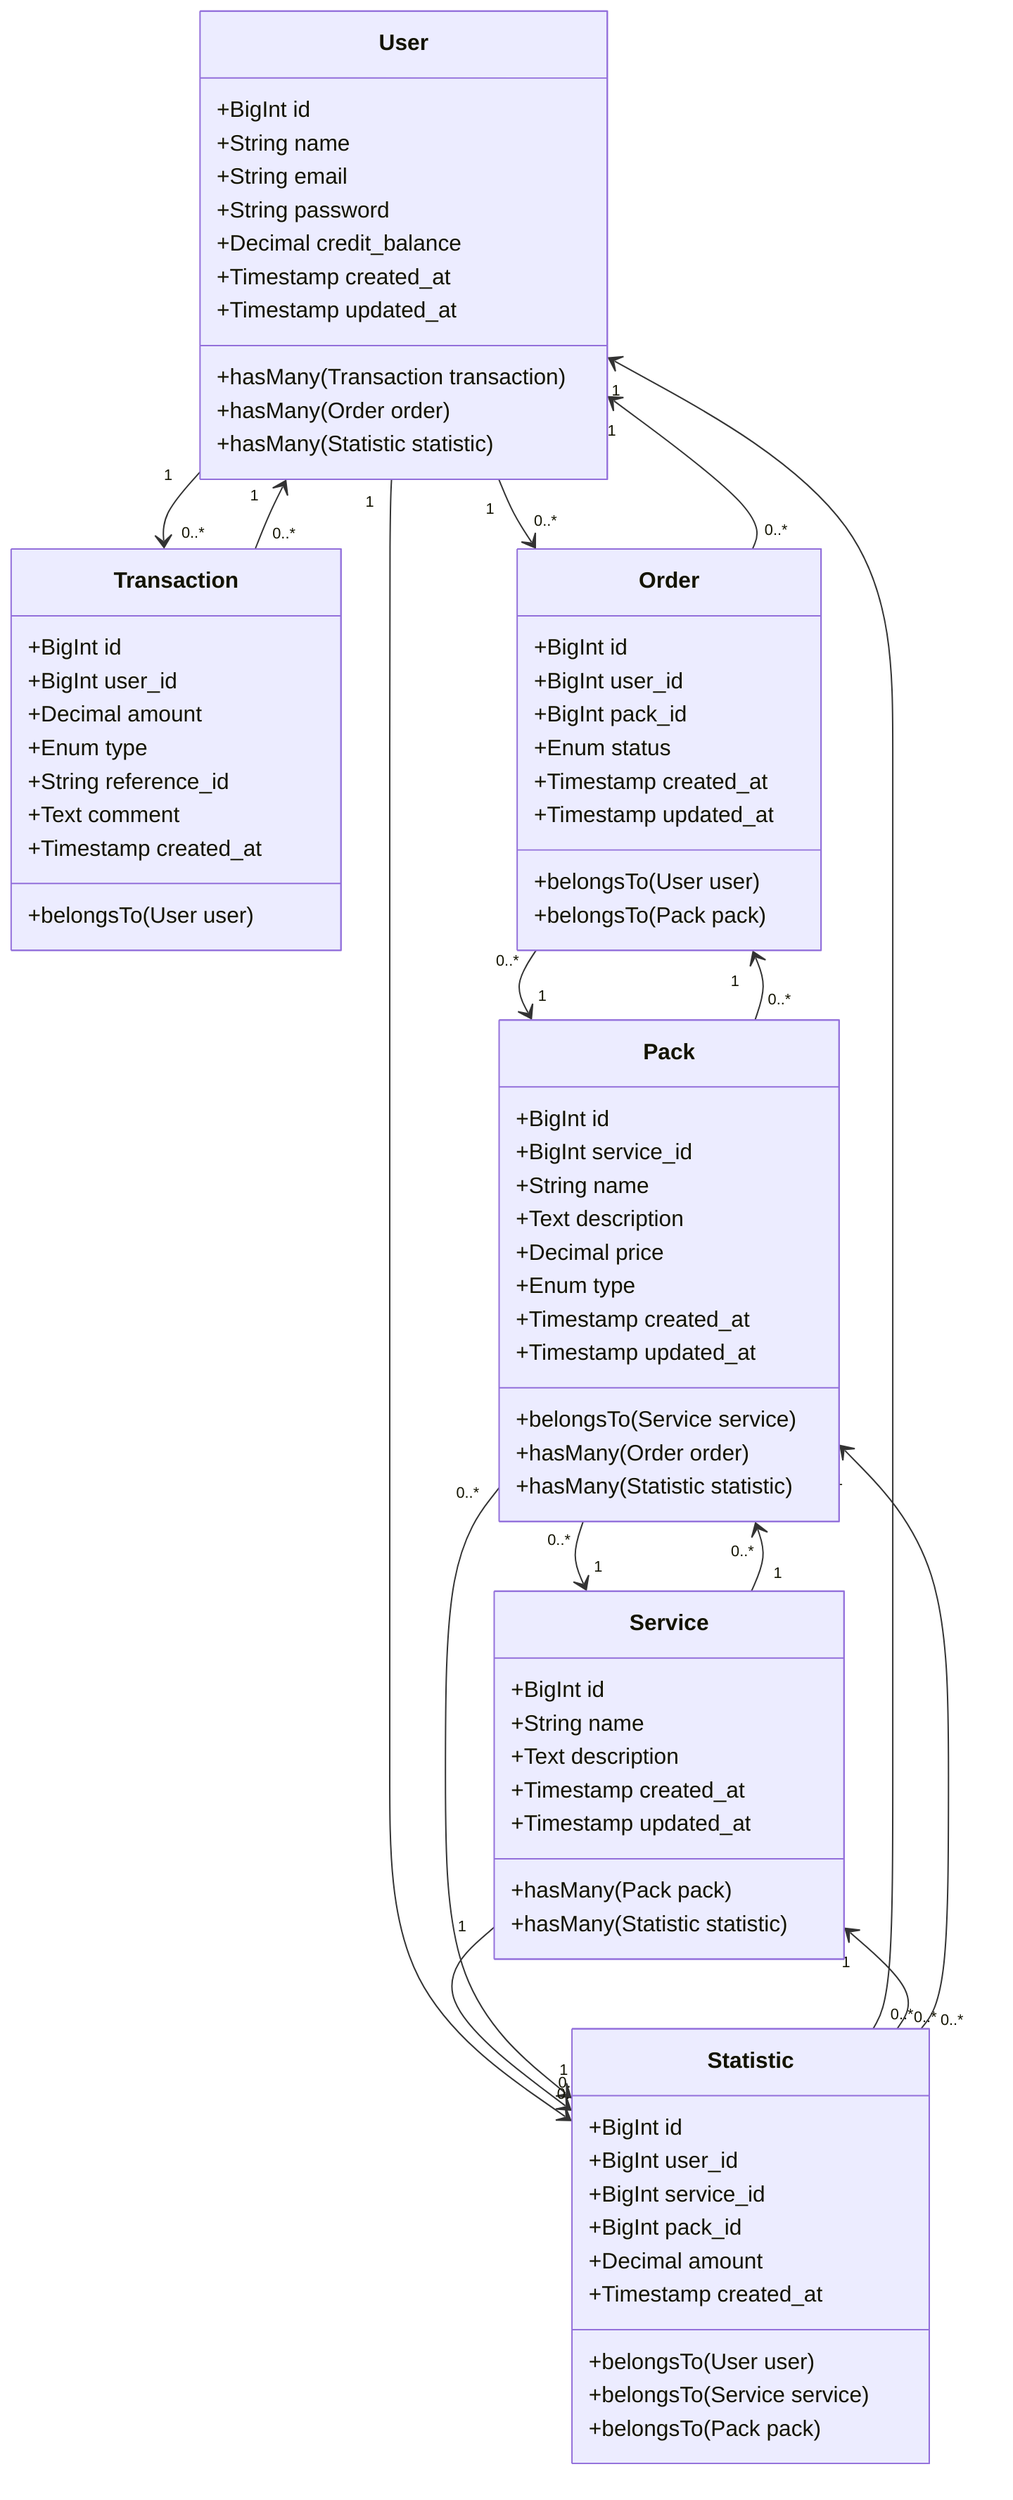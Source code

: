 classDiagram
    class User {
        +BigInt id
        +String name
        +String email
        +String password
        +Decimal credit_balance
        +Timestamp created_at
        +Timestamp updated_at
        +hasMany(Transaction transaction)
        +hasMany(Order order)
        +hasMany(Statistic statistic)
    }

    class Transaction {
        +BigInt id
        +BigInt user_id
        +Decimal amount
        +Enum type
        +String reference_id
        +Text comment
        +Timestamp created_at
        +belongsTo(User user)
    }

    class Service {
        +BigInt id
        +String name
        +Text description
        +Timestamp created_at
        +Timestamp updated_at
        +hasMany(Pack pack)
        +hasMany(Statistic statistic)
    }

    class Pack {
        +BigInt id
        +BigInt service_id
        +String name
        +Text description
        +Decimal price
        +Enum type
        +Timestamp created_at
        +Timestamp updated_at
        +belongsTo(Service service)
        +hasMany(Order order)
        +hasMany(Statistic statistic)
    }

    class Order {
        +BigInt id
        +BigInt user_id
        +BigInt pack_id
        +Enum status
        +Timestamp created_at
        +Timestamp updated_at
        +belongsTo(User user)
        +belongsTo(Pack pack)
    }

    class Statistic {
        +BigInt id
        +BigInt user_id
        +BigInt service_id
        +BigInt pack_id
        +Decimal amount
        +Timestamp created_at
        +belongsTo(User user)
        +belongsTo(Service service)
        +belongsTo(Pack pack)
    }

    User "1" --> "0..*" Transaction
    User "1" --> "0..*" Order
    User "1" --> "0..*" Statistic
    Transaction "0..*" --> "1" User
    Service "1" --> "0..*" Pack
    Service "1" --> "0..*" Statistic
    Pack "0..*" --> "1" Service
    Pack "0..*" --> "1" Order
    Pack "0..*" --> "1" Statistic
    Order "0..*" --> "1" User
    Order "0..*" --> "1" Pack
    Statistic "0..*" --> "1" User
    Statistic "0..*" --> "1" Service
    Statistic "0..*" --> "1" Pack